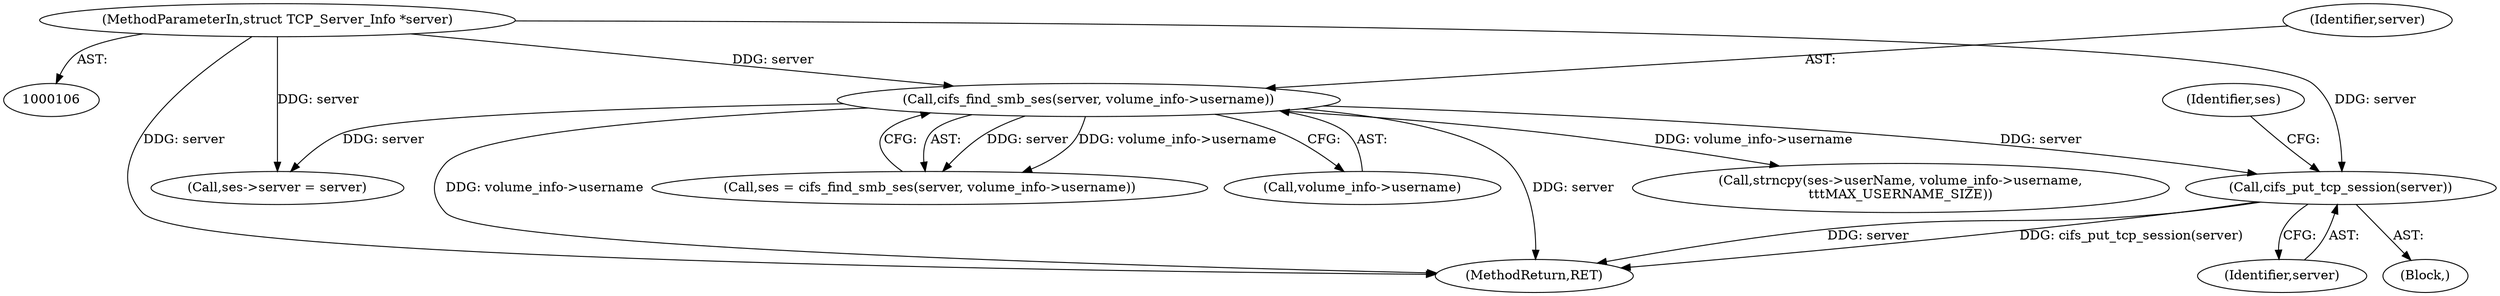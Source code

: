 digraph "1_linux_4ff67b720c02c36e54d55b88c2931879b7db1cd2_0@pointer" {
"1000136" [label="(Call,cifs_put_tcp_session(server))"];
"1000122" [label="(Call,cifs_find_smb_ses(server, volume_info->username))"];
"1000107" [label="(MethodParameterIn,struct TCP_Server_Info *server)"];
"1000124" [label="(Call,volume_info->username)"];
"1000122" [label="(Call,cifs_find_smb_ses(server, volume_info->username))"];
"1000107" [label="(MethodParameterIn,struct TCP_Server_Info *server)"];
"1000137" [label="(Identifier,server)"];
"1000123" [label="(Identifier,server)"];
"1000120" [label="(Call,ses = cifs_find_smb_ses(server, volume_info->username))"];
"1000129" [label="(Block,)"];
"1000141" [label="(Identifier,ses)"];
"1000214" [label="(Call,ses->server = server)"];
"1000392" [label="(MethodReturn,RET)"];
"1000262" [label="(Call,strncpy(ses->userName, volume_info->username,\n\t\t\tMAX_USERNAME_SIZE))"];
"1000136" [label="(Call,cifs_put_tcp_session(server))"];
"1000136" -> "1000129"  [label="AST: "];
"1000136" -> "1000137"  [label="CFG: "];
"1000137" -> "1000136"  [label="AST: "];
"1000141" -> "1000136"  [label="CFG: "];
"1000136" -> "1000392"  [label="DDG: cifs_put_tcp_session(server)"];
"1000136" -> "1000392"  [label="DDG: server"];
"1000122" -> "1000136"  [label="DDG: server"];
"1000107" -> "1000136"  [label="DDG: server"];
"1000122" -> "1000120"  [label="AST: "];
"1000122" -> "1000124"  [label="CFG: "];
"1000123" -> "1000122"  [label="AST: "];
"1000124" -> "1000122"  [label="AST: "];
"1000120" -> "1000122"  [label="CFG: "];
"1000122" -> "1000392"  [label="DDG: volume_info->username"];
"1000122" -> "1000392"  [label="DDG: server"];
"1000122" -> "1000120"  [label="DDG: server"];
"1000122" -> "1000120"  [label="DDG: volume_info->username"];
"1000107" -> "1000122"  [label="DDG: server"];
"1000122" -> "1000214"  [label="DDG: server"];
"1000122" -> "1000262"  [label="DDG: volume_info->username"];
"1000107" -> "1000106"  [label="AST: "];
"1000107" -> "1000392"  [label="DDG: server"];
"1000107" -> "1000214"  [label="DDG: server"];
}
